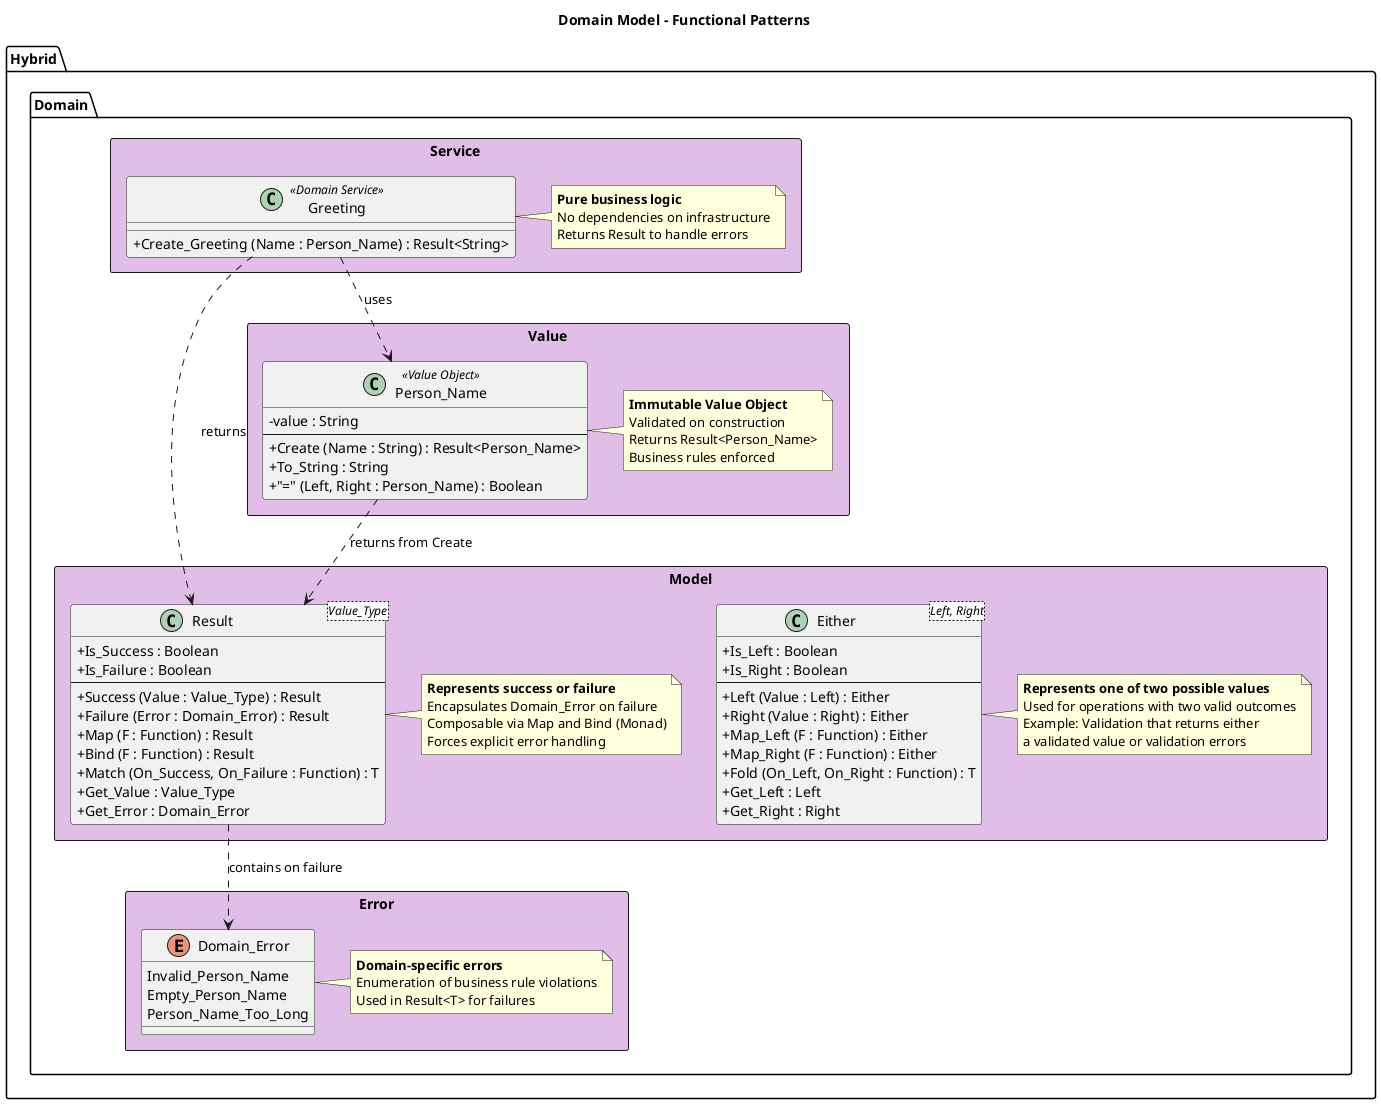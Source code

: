 @startuml domain-model
!define PURPLE #9C27B0
!define LIGHTPURPLE #E1BEE7

skinparam classAttributeIconSize 0
skinparam shadowing false
skinparam defaultFontName Arial

title Domain Model - Functional Patterns

package "Hybrid.Domain.Model" <<Rectangle>> LIGHTPURPLE {

  class "Either<Left, Right>" as Either {
    + Is_Left : Boolean
    + Is_Right : Boolean
    --
    + Left (Value : Left) : Either
    + Right (Value : Right) : Either
    + Map_Left (F : Function) : Either
    + Map_Right (F : Function) : Either
    + Fold (On_Left, On_Right : Function) : T
    + Get_Left : Left
    + Get_Right : Right
  }

  class "Result<Value_Type>" as Result {
    + Is_Success : Boolean
    + Is_Failure : Boolean
    --
    + Success (Value : Value_Type) : Result
    + Failure (Error : Domain_Error) : Result
    + Map (F : Function) : Result
    + Bind (F : Function) : Result
    + Match (On_Success, On_Failure : Function) : T
    + Get_Value : Value_Type
    + Get_Error : Domain_Error
  }

  note right of Either
    **Represents one of two possible values**
    Used for operations with two valid outcomes
    Example: Validation that returns either
    a validated value or validation errors
  end note

  note right of Result
    **Represents success or failure**
    Encapsulates Domain_Error on failure
    Composable via Map and Bind (Monad)
    Forces explicit error handling
  end note
}

package "Hybrid.Domain.Value" <<Rectangle>> LIGHTPURPLE {
  class Person_Name <<Value Object>> {
    - value : String
    --
    + Create (Name : String) : Result<Person_Name>
    + To_String : String
    + "=" (Left, Right : Person_Name) : Boolean
  }

  note right of Person_Name
    **Immutable Value Object**
    Validated on construction
    Returns Result<Person_Name>
    Business rules enforced
  end note
}

package "Hybrid.Domain.Service" <<Rectangle>> LIGHTPURPLE {
  class Greeting <<Domain Service>> {
    + Create_Greeting (Name : Person_Name) : Result<String>
  }

  note right of Greeting
    **Pure business logic**
    No dependencies on infrastructure
    Returns Result to handle errors
  end note
}

package "Hybrid.Domain.Error" <<Rectangle>> LIGHTPURPLE {
  enum Domain_Error {
    Invalid_Person_Name
    Empty_Person_Name
    Person_Name_Too_Long
  }

  note right of Domain_Error
    **Domain-specific errors**
    Enumeration of business rule violations
    Used in Result<T> for failures
  end note
}

Result ..> Domain_Error : contains on failure
Greeting ..> Person_Name : uses
Greeting ..> Result : returns
Person_Name ..> Result : returns from Create

@enduml

